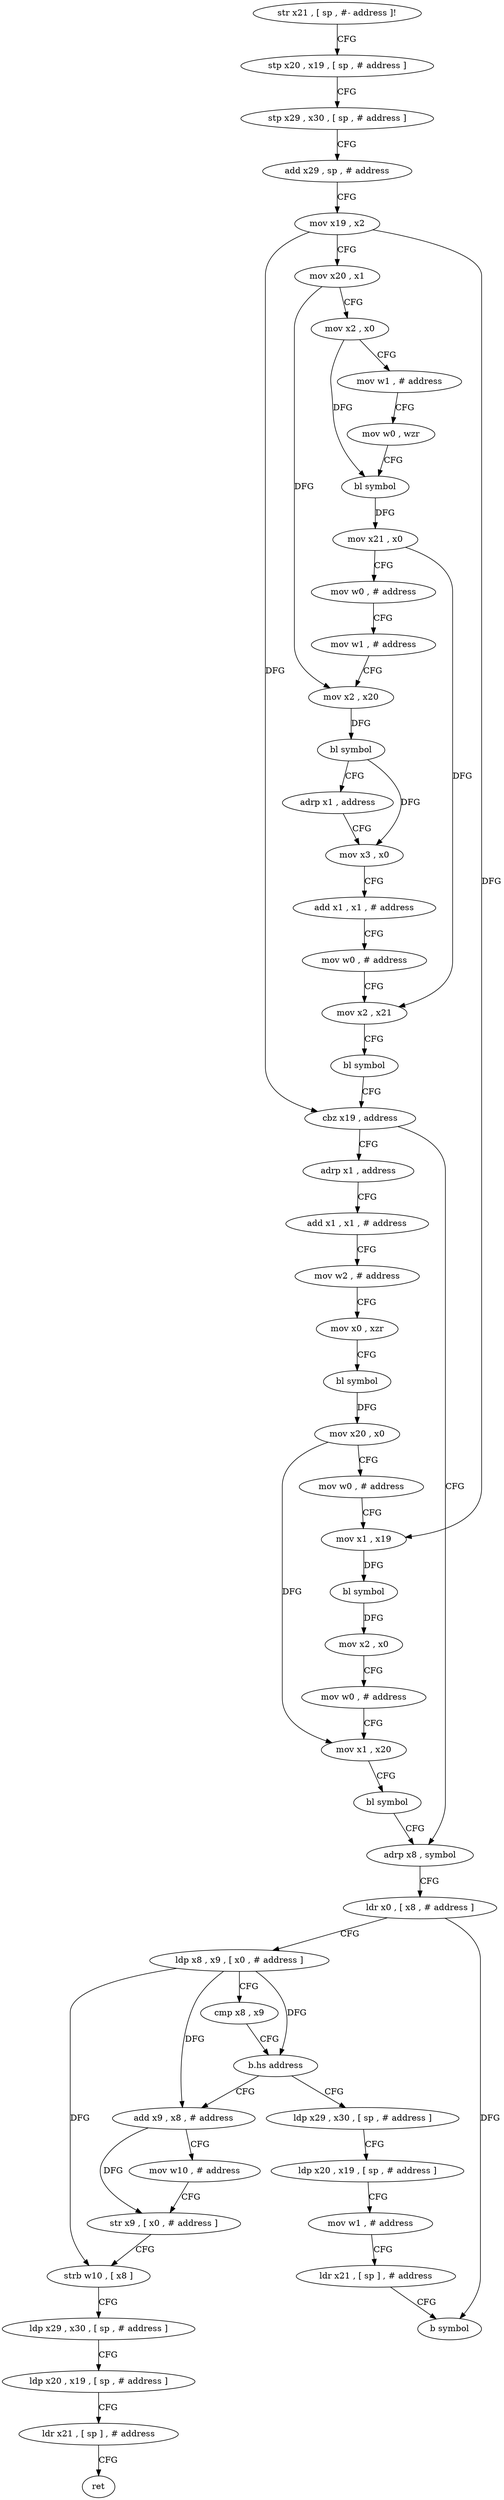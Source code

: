 digraph "func" {
"4225852" [label = "str x21 , [ sp , #- address ]!" ]
"4225856" [label = "stp x20 , x19 , [ sp , # address ]" ]
"4225860" [label = "stp x29 , x30 , [ sp , # address ]" ]
"4225864" [label = "add x29 , sp , # address" ]
"4225868" [label = "mov x19 , x2" ]
"4225872" [label = "mov x20 , x1" ]
"4225876" [label = "mov x2 , x0" ]
"4225880" [label = "mov w1 , # address" ]
"4225884" [label = "mov w0 , wzr" ]
"4225888" [label = "bl symbol" ]
"4225892" [label = "mov x21 , x0" ]
"4225896" [label = "mov w0 , # address" ]
"4225900" [label = "mov w1 , # address" ]
"4225904" [label = "mov x2 , x20" ]
"4225908" [label = "bl symbol" ]
"4225912" [label = "adrp x1 , address" ]
"4225916" [label = "mov x3 , x0" ]
"4225920" [label = "add x1 , x1 , # address" ]
"4225924" [label = "mov w0 , # address" ]
"4225928" [label = "mov x2 , x21" ]
"4225932" [label = "bl symbol" ]
"4225936" [label = "cbz x19 , address" ]
"4225992" [label = "adrp x8 , symbol" ]
"4225940" [label = "adrp x1 , address" ]
"4225996" [label = "ldr x0 , [ x8 , # address ]" ]
"4226000" [label = "ldp x8 , x9 , [ x0 , # address ]" ]
"4226004" [label = "cmp x8 , x9" ]
"4226008" [label = "b.hs address" ]
"4226044" [label = "ldp x29 , x30 , [ sp , # address ]" ]
"4226012" [label = "add x9 , x8 , # address" ]
"4225944" [label = "add x1 , x1 , # address" ]
"4225948" [label = "mov w2 , # address" ]
"4225952" [label = "mov x0 , xzr" ]
"4225956" [label = "bl symbol" ]
"4225960" [label = "mov x20 , x0" ]
"4225964" [label = "mov w0 , # address" ]
"4225968" [label = "mov x1 , x19" ]
"4225972" [label = "bl symbol" ]
"4225976" [label = "mov x2 , x0" ]
"4225980" [label = "mov w0 , # address" ]
"4225984" [label = "mov x1 , x20" ]
"4225988" [label = "bl symbol" ]
"4226048" [label = "ldp x20 , x19 , [ sp , # address ]" ]
"4226052" [label = "mov w1 , # address" ]
"4226056" [label = "ldr x21 , [ sp ] , # address" ]
"4226060" [label = "b symbol" ]
"4226016" [label = "mov w10 , # address" ]
"4226020" [label = "str x9 , [ x0 , # address ]" ]
"4226024" [label = "strb w10 , [ x8 ]" ]
"4226028" [label = "ldp x29 , x30 , [ sp , # address ]" ]
"4226032" [label = "ldp x20 , x19 , [ sp , # address ]" ]
"4226036" [label = "ldr x21 , [ sp ] , # address" ]
"4226040" [label = "ret" ]
"4225852" -> "4225856" [ label = "CFG" ]
"4225856" -> "4225860" [ label = "CFG" ]
"4225860" -> "4225864" [ label = "CFG" ]
"4225864" -> "4225868" [ label = "CFG" ]
"4225868" -> "4225872" [ label = "CFG" ]
"4225868" -> "4225936" [ label = "DFG" ]
"4225868" -> "4225968" [ label = "DFG" ]
"4225872" -> "4225876" [ label = "CFG" ]
"4225872" -> "4225904" [ label = "DFG" ]
"4225876" -> "4225880" [ label = "CFG" ]
"4225876" -> "4225888" [ label = "DFG" ]
"4225880" -> "4225884" [ label = "CFG" ]
"4225884" -> "4225888" [ label = "CFG" ]
"4225888" -> "4225892" [ label = "DFG" ]
"4225892" -> "4225896" [ label = "CFG" ]
"4225892" -> "4225928" [ label = "DFG" ]
"4225896" -> "4225900" [ label = "CFG" ]
"4225900" -> "4225904" [ label = "CFG" ]
"4225904" -> "4225908" [ label = "DFG" ]
"4225908" -> "4225912" [ label = "CFG" ]
"4225908" -> "4225916" [ label = "DFG" ]
"4225912" -> "4225916" [ label = "CFG" ]
"4225916" -> "4225920" [ label = "CFG" ]
"4225920" -> "4225924" [ label = "CFG" ]
"4225924" -> "4225928" [ label = "CFG" ]
"4225928" -> "4225932" [ label = "CFG" ]
"4225932" -> "4225936" [ label = "CFG" ]
"4225936" -> "4225992" [ label = "CFG" ]
"4225936" -> "4225940" [ label = "CFG" ]
"4225992" -> "4225996" [ label = "CFG" ]
"4225940" -> "4225944" [ label = "CFG" ]
"4225996" -> "4226000" [ label = "CFG" ]
"4225996" -> "4226060" [ label = "DFG" ]
"4226000" -> "4226004" [ label = "CFG" ]
"4226000" -> "4226008" [ label = "DFG" ]
"4226000" -> "4226012" [ label = "DFG" ]
"4226000" -> "4226024" [ label = "DFG" ]
"4226004" -> "4226008" [ label = "CFG" ]
"4226008" -> "4226044" [ label = "CFG" ]
"4226008" -> "4226012" [ label = "CFG" ]
"4226044" -> "4226048" [ label = "CFG" ]
"4226012" -> "4226016" [ label = "CFG" ]
"4226012" -> "4226020" [ label = "DFG" ]
"4225944" -> "4225948" [ label = "CFG" ]
"4225948" -> "4225952" [ label = "CFG" ]
"4225952" -> "4225956" [ label = "CFG" ]
"4225956" -> "4225960" [ label = "DFG" ]
"4225960" -> "4225964" [ label = "CFG" ]
"4225960" -> "4225984" [ label = "DFG" ]
"4225964" -> "4225968" [ label = "CFG" ]
"4225968" -> "4225972" [ label = "DFG" ]
"4225972" -> "4225976" [ label = "DFG" ]
"4225976" -> "4225980" [ label = "CFG" ]
"4225980" -> "4225984" [ label = "CFG" ]
"4225984" -> "4225988" [ label = "CFG" ]
"4225988" -> "4225992" [ label = "CFG" ]
"4226048" -> "4226052" [ label = "CFG" ]
"4226052" -> "4226056" [ label = "CFG" ]
"4226056" -> "4226060" [ label = "CFG" ]
"4226016" -> "4226020" [ label = "CFG" ]
"4226020" -> "4226024" [ label = "CFG" ]
"4226024" -> "4226028" [ label = "CFG" ]
"4226028" -> "4226032" [ label = "CFG" ]
"4226032" -> "4226036" [ label = "CFG" ]
"4226036" -> "4226040" [ label = "CFG" ]
}
